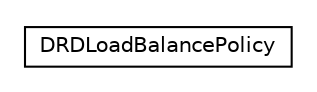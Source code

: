#!/usr/local/bin/dot
#
# Class diagram 
# Generated by UMLGraph version 5.1 (http://www.umlgraph.org/)
#

digraph G {
	edge [fontname="Helvetica",fontsize=10,labelfontname="Helvetica",labelfontsize=10];
	node [fontname="Helvetica",fontsize=10,shape=plaintext];
	nodesep=0.25;
	ranksep=0.5;
	// pt.ist.fenixframework.backend.infinispan.messaging.drd.DRDLoadBalancePolicy
	c6302 [label=<<table title="pt.ist.fenixframework.backend.infinispan.messaging.drd.DRDLoadBalancePolicy" border="0" cellborder="1" cellspacing="0" cellpadding="2" port="p" href="./DRDLoadBalancePolicy.html">
		<tr><td><table border="0" cellspacing="0" cellpadding="1">
<tr><td align="center" balign="center"> DRDLoadBalancePolicy </td></tr>
		</table></td></tr>
		</table>>, fontname="Helvetica", fontcolor="black", fontsize=10.0];
}

